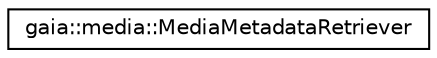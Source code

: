 digraph G
{
  edge [fontname="Helvetica",fontsize="10",labelfontname="Helvetica",labelfontsize="10"];
  node [fontname="Helvetica",fontsize="10",shape=record];
  rankdir=LR;
  Node1 [label="gaia::media::MediaMetadataRetriever",height=0.2,width=0.4,color="black", fillcolor="white", style="filled",URL="$d7/d42/classgaia_1_1media_1_1_media_metadata_retriever.html",tooltip="MediaMetadataRetriever provides a unified interface for retrieving frame and meta data from an input ..."];
}
